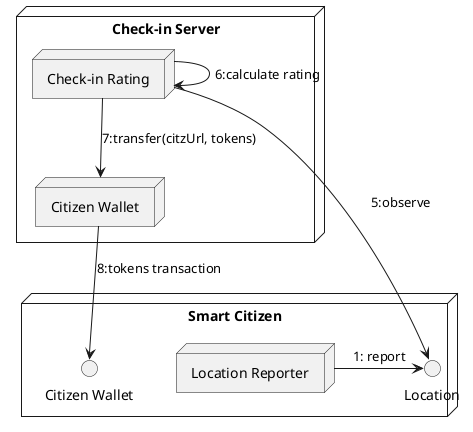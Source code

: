 @startuml

node "Check-in Server" as dsmServer {

node "Citizen Wallet" as wallet

node "Check-in Rating" as citzRate

}


node "Smart Citizen" as citz {
interface "Citizen Wallet" as citzWallet

node "Location Reporter" as checkin

interface "Location" as location
}

checkin -> location : 1: report

citzRate --> location : 5:observe

citzRate -> citzRate : 6:calculate rating

citzRate --> wallet : 7:transfer(citzUrl, tokens)

wallet --> citzWallet : 8:tokens transaction

@enduml
